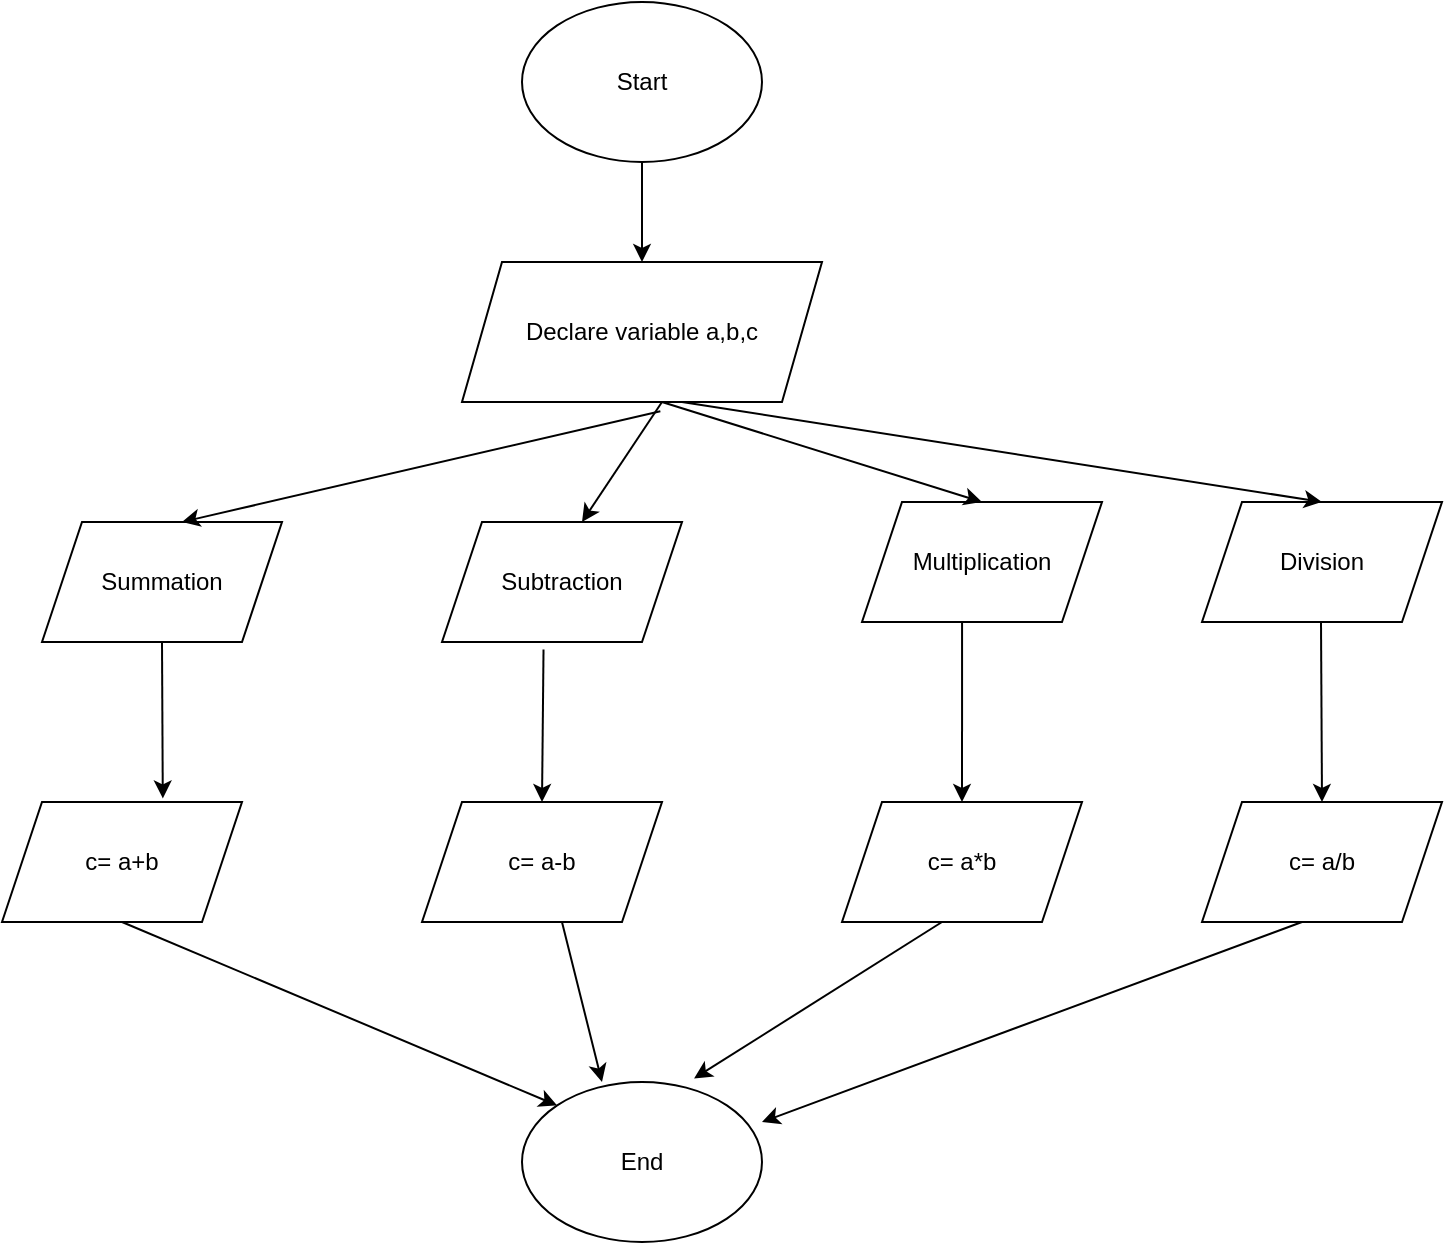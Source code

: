 <mxfile version="22.0.8" type="device">
  <diagram name="Trang-1" id="SpgzQwpUNtlYBLa8-zEh">
    <mxGraphModel dx="1050" dy="581" grid="1" gridSize="10" guides="1" tooltips="1" connect="1" arrows="1" fold="1" page="1" pageScale="1" pageWidth="827" pageHeight="1169" math="0" shadow="0">
      <root>
        <mxCell id="0" />
        <mxCell id="1" parent="0" />
        <mxCell id="-xmuWd3seESno9ZDIk4w-1" value="Start" style="ellipse;whiteSpace=wrap;html=1;" vertex="1" parent="1">
          <mxGeometry x="320" y="20" width="120" height="80" as="geometry" />
        </mxCell>
        <mxCell id="-xmuWd3seESno9ZDIk4w-2" value="Declare variable a,b,c" style="shape=parallelogram;perimeter=parallelogramPerimeter;whiteSpace=wrap;html=1;fixedSize=1;" vertex="1" parent="1">
          <mxGeometry x="290" y="150" width="180" height="70" as="geometry" />
        </mxCell>
        <mxCell id="-xmuWd3seESno9ZDIk4w-3" value="Summation" style="shape=parallelogram;perimeter=parallelogramPerimeter;whiteSpace=wrap;html=1;fixedSize=1;" vertex="1" parent="1">
          <mxGeometry x="80" y="280" width="120" height="60" as="geometry" />
        </mxCell>
        <mxCell id="-xmuWd3seESno9ZDIk4w-4" value="Subtraction" style="shape=parallelogram;perimeter=parallelogramPerimeter;whiteSpace=wrap;html=1;fixedSize=1;" vertex="1" parent="1">
          <mxGeometry x="280" y="280" width="120" height="60" as="geometry" />
        </mxCell>
        <mxCell id="-xmuWd3seESno9ZDIk4w-5" value="Multiplication" style="shape=parallelogram;perimeter=parallelogramPerimeter;whiteSpace=wrap;html=1;fixedSize=1;" vertex="1" parent="1">
          <mxGeometry x="490" y="270" width="120" height="60" as="geometry" />
        </mxCell>
        <mxCell id="-xmuWd3seESno9ZDIk4w-6" value="Division" style="shape=parallelogram;perimeter=parallelogramPerimeter;whiteSpace=wrap;html=1;fixedSize=1;" vertex="1" parent="1">
          <mxGeometry x="660" y="270" width="120" height="60" as="geometry" />
        </mxCell>
        <mxCell id="-xmuWd3seESno9ZDIk4w-7" value="" style="endArrow=classic;html=1;rounded=0;entryX=0.583;entryY=0;entryDx=0;entryDy=0;entryPerimeter=0;exitX=0.551;exitY=1.066;exitDx=0;exitDy=0;exitPerimeter=0;" edge="1" parent="1" source="-xmuWd3seESno9ZDIk4w-2" target="-xmuWd3seESno9ZDIk4w-3">
          <mxGeometry width="50" height="50" relative="1" as="geometry">
            <mxPoint x="230" y="200" as="sourcePoint" />
            <mxPoint x="190" y="250" as="targetPoint" />
          </mxGeometry>
        </mxCell>
        <mxCell id="-xmuWd3seESno9ZDIk4w-9" value="" style="endArrow=classic;html=1;rounded=0;" edge="1" parent="1">
          <mxGeometry width="50" height="50" relative="1" as="geometry">
            <mxPoint x="390" y="220" as="sourcePoint" />
            <mxPoint x="350" y="280" as="targetPoint" />
          </mxGeometry>
        </mxCell>
        <mxCell id="-xmuWd3seESno9ZDIk4w-10" value="" style="endArrow=classic;html=1;rounded=0;entryX=0.5;entryY=0;entryDx=0;entryDy=0;" edge="1" parent="1" target="-xmuWd3seESno9ZDIk4w-5">
          <mxGeometry width="50" height="50" relative="1" as="geometry">
            <mxPoint x="390" y="220" as="sourcePoint" />
            <mxPoint x="460" y="270" as="targetPoint" />
          </mxGeometry>
        </mxCell>
        <mxCell id="-xmuWd3seESno9ZDIk4w-11" value="" style="endArrow=classic;html=1;rounded=0;entryX=0.5;entryY=0;entryDx=0;entryDy=0;" edge="1" parent="1" target="-xmuWd3seESno9ZDIk4w-6">
          <mxGeometry width="50" height="50" relative="1" as="geometry">
            <mxPoint x="400" y="220" as="sourcePoint" />
            <mxPoint x="570" y="150" as="targetPoint" />
          </mxGeometry>
        </mxCell>
        <mxCell id="-xmuWd3seESno9ZDIk4w-12" value="c= a+b" style="shape=parallelogram;perimeter=parallelogramPerimeter;whiteSpace=wrap;html=1;fixedSize=1;" vertex="1" parent="1">
          <mxGeometry x="60" y="420" width="120" height="60" as="geometry" />
        </mxCell>
        <mxCell id="-xmuWd3seESno9ZDIk4w-13" value="c= a-b" style="shape=parallelogram;perimeter=parallelogramPerimeter;whiteSpace=wrap;html=1;fixedSize=1;" vertex="1" parent="1">
          <mxGeometry x="270" y="420" width="120" height="60" as="geometry" />
        </mxCell>
        <mxCell id="-xmuWd3seESno9ZDIk4w-14" value="c= a*b" style="shape=parallelogram;perimeter=parallelogramPerimeter;whiteSpace=wrap;html=1;fixedSize=1;" vertex="1" parent="1">
          <mxGeometry x="480" y="420" width="120" height="60" as="geometry" />
        </mxCell>
        <mxCell id="-xmuWd3seESno9ZDIk4w-15" value="c= a/b" style="shape=parallelogram;perimeter=parallelogramPerimeter;whiteSpace=wrap;html=1;fixedSize=1;" vertex="1" parent="1">
          <mxGeometry x="660" y="420" width="120" height="60" as="geometry" />
        </mxCell>
        <mxCell id="-xmuWd3seESno9ZDIk4w-16" value="End" style="ellipse;whiteSpace=wrap;html=1;" vertex="1" parent="1">
          <mxGeometry x="320" y="560" width="120" height="80" as="geometry" />
        </mxCell>
        <mxCell id="-xmuWd3seESno9ZDIk4w-17" value="" style="endArrow=classic;html=1;rounded=0;entryX=0;entryY=0;entryDx=0;entryDy=0;exitX=0.5;exitY=1;exitDx=0;exitDy=0;" edge="1" parent="1" source="-xmuWd3seESno9ZDIk4w-12" target="-xmuWd3seESno9ZDIk4w-16">
          <mxGeometry width="50" height="50" relative="1" as="geometry">
            <mxPoint x="120" y="560" as="sourcePoint" />
            <mxPoint x="170" y="510" as="targetPoint" />
          </mxGeometry>
        </mxCell>
        <mxCell id="-xmuWd3seESno9ZDIk4w-18" value="" style="endArrow=classic;html=1;rounded=0;" edge="1" parent="1">
          <mxGeometry width="50" height="50" relative="1" as="geometry">
            <mxPoint x="340" y="480" as="sourcePoint" />
            <mxPoint x="360" y="560" as="targetPoint" />
          </mxGeometry>
        </mxCell>
        <mxCell id="-xmuWd3seESno9ZDIk4w-19" value="" style="endArrow=classic;html=1;rounded=0;entryX=0.717;entryY=-0.022;entryDx=0;entryDy=0;entryPerimeter=0;" edge="1" parent="1" target="-xmuWd3seESno9ZDIk4w-16">
          <mxGeometry width="50" height="50" relative="1" as="geometry">
            <mxPoint x="530" y="480" as="sourcePoint" />
            <mxPoint x="480" y="540" as="targetPoint" />
          </mxGeometry>
        </mxCell>
        <mxCell id="-xmuWd3seESno9ZDIk4w-20" value="" style="endArrow=classic;html=1;rounded=0;entryX=1;entryY=0.25;entryDx=0;entryDy=0;entryPerimeter=0;" edge="1" parent="1" target="-xmuWd3seESno9ZDIk4w-16">
          <mxGeometry width="50" height="50" relative="1" as="geometry">
            <mxPoint x="710" y="480" as="sourcePoint" />
            <mxPoint x="640" y="520" as="targetPoint" />
          </mxGeometry>
        </mxCell>
        <mxCell id="-xmuWd3seESno9ZDIk4w-21" value="" style="endArrow=classic;html=1;rounded=0;entryX=0.67;entryY=-0.03;entryDx=0;entryDy=0;entryPerimeter=0;exitX=0.5;exitY=1;exitDx=0;exitDy=0;" edge="1" parent="1" source="-xmuWd3seESno9ZDIk4w-3" target="-xmuWd3seESno9ZDIk4w-12">
          <mxGeometry width="50" height="50" relative="1" as="geometry">
            <mxPoint x="115" y="400" as="sourcePoint" />
            <mxPoint x="165" y="350" as="targetPoint" />
          </mxGeometry>
        </mxCell>
        <mxCell id="-xmuWd3seESno9ZDIk4w-22" value="" style="endArrow=classic;html=1;rounded=0;entryX=0.5;entryY=0;entryDx=0;entryDy=0;exitX=0.423;exitY=1.063;exitDx=0;exitDy=0;exitPerimeter=0;" edge="1" parent="1" source="-xmuWd3seESno9ZDIk4w-4" target="-xmuWd3seESno9ZDIk4w-13">
          <mxGeometry width="50" height="50" relative="1" as="geometry">
            <mxPoint x="260" y="400" as="sourcePoint" />
            <mxPoint x="310" y="350" as="targetPoint" />
          </mxGeometry>
        </mxCell>
        <mxCell id="-xmuWd3seESno9ZDIk4w-23" value="" style="endArrow=classic;html=1;rounded=0;entryX=0.5;entryY=0;entryDx=0;entryDy=0;exitX=0.417;exitY=1;exitDx=0;exitDy=0;exitPerimeter=0;" edge="1" parent="1" source="-xmuWd3seESno9ZDIk4w-5" target="-xmuWd3seESno9ZDIk4w-14">
          <mxGeometry width="50" height="50" relative="1" as="geometry">
            <mxPoint x="480" y="390" as="sourcePoint" />
            <mxPoint x="530" y="340" as="targetPoint" />
          </mxGeometry>
        </mxCell>
        <mxCell id="-xmuWd3seESno9ZDIk4w-24" value="" style="endArrow=classic;html=1;rounded=0;entryX=0.5;entryY=0;entryDx=0;entryDy=0;" edge="1" parent="1" target="-xmuWd3seESno9ZDIk4w-15">
          <mxGeometry width="50" height="50" relative="1" as="geometry">
            <mxPoint x="719.5" y="330" as="sourcePoint" />
            <mxPoint x="719.5" y="390" as="targetPoint" />
          </mxGeometry>
        </mxCell>
        <mxCell id="-xmuWd3seESno9ZDIk4w-25" value="" style="endArrow=classic;html=1;rounded=0;exitX=0.5;exitY=1;exitDx=0;exitDy=0;" edge="1" parent="1" source="-xmuWd3seESno9ZDIk4w-1" target="-xmuWd3seESno9ZDIk4w-2">
          <mxGeometry width="50" height="50" relative="1" as="geometry">
            <mxPoint x="390" y="130" as="sourcePoint" />
            <mxPoint x="440" y="80" as="targetPoint" />
          </mxGeometry>
        </mxCell>
      </root>
    </mxGraphModel>
  </diagram>
</mxfile>

